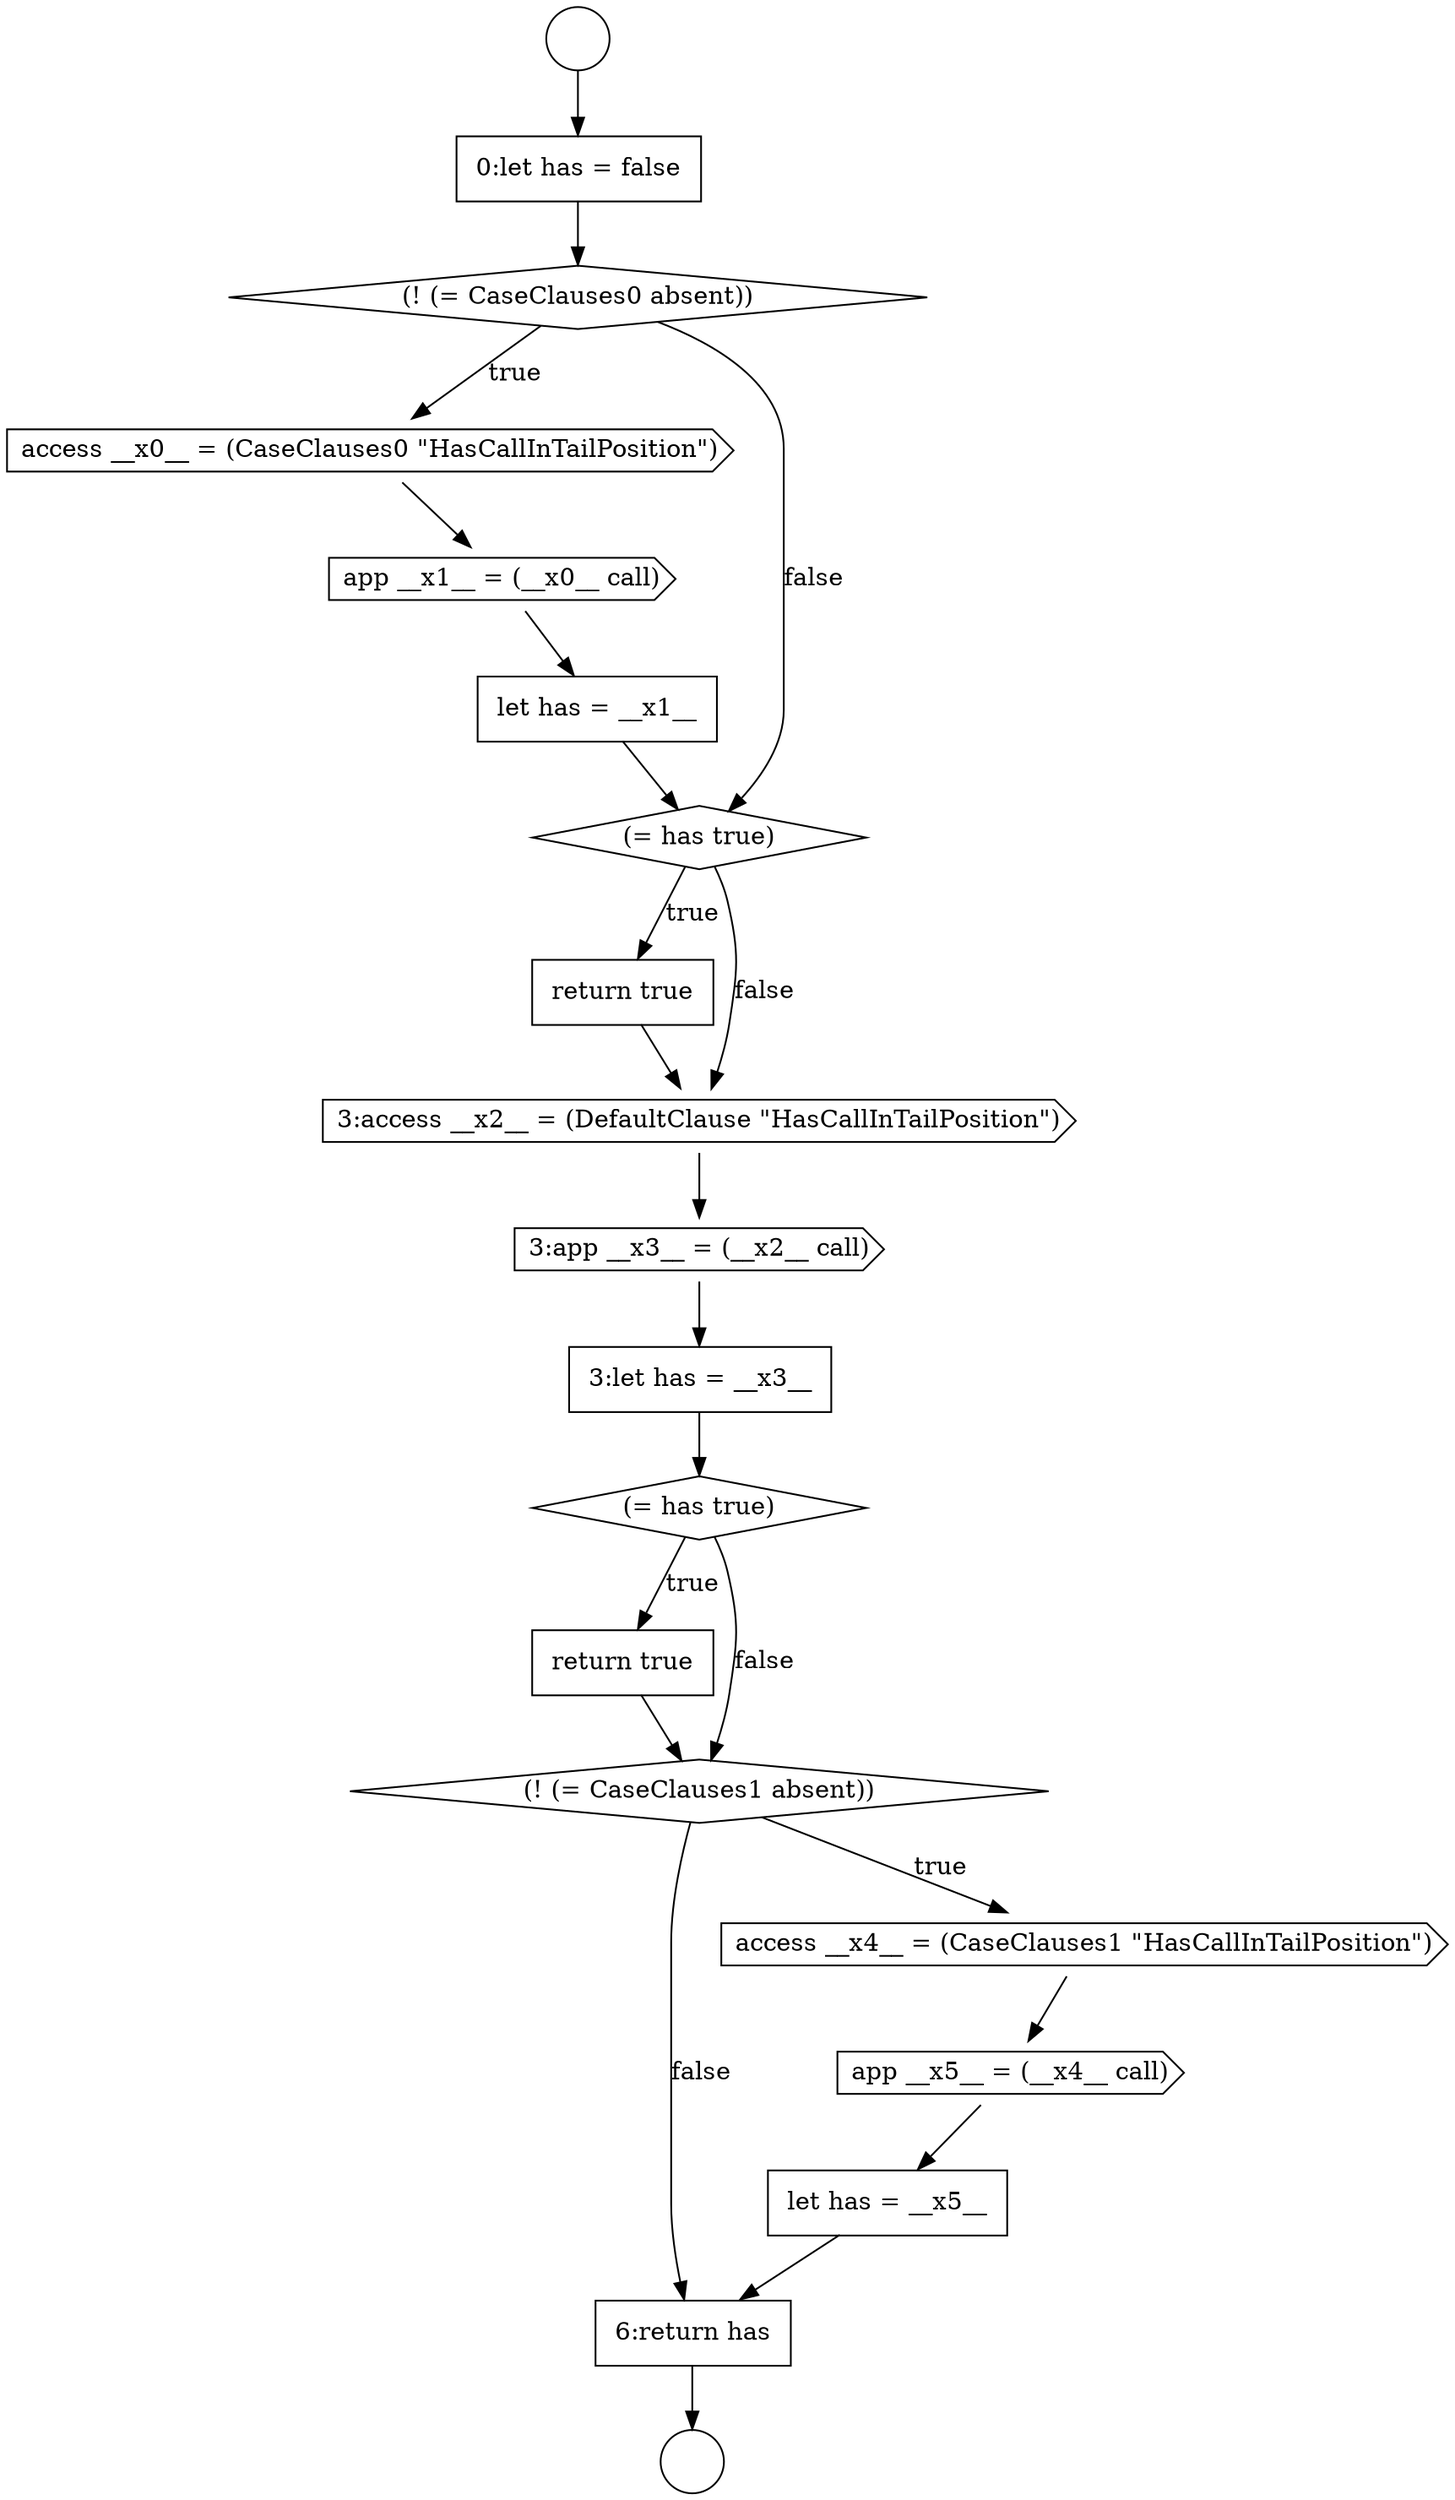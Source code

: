 digraph {
  node9818 [shape=none, margin=0, label=<<font color="black">
    <table border="0" cellborder="1" cellspacing="0" cellpadding="10">
      <tr><td align="left">6:return has</td></tr>
    </table>
  </font>> color="black" fillcolor="white" style=filled]
  node9805 [shape=cds, label=<<font color="black">app __x1__ = (__x0__ call)</font>> color="black" fillcolor="white" style=filled]
  node9800 [shape=circle label=" " color="black" fillcolor="white" style=filled]
  node9811 [shape=none, margin=0, label=<<font color="black">
    <table border="0" cellborder="1" cellspacing="0" cellpadding="10">
      <tr><td align="left">3:let has = __x3__</td></tr>
    </table>
  </font>> color="black" fillcolor="white" style=filled]
  node9817 [shape=none, margin=0, label=<<font color="black">
    <table border="0" cellborder="1" cellspacing="0" cellpadding="10">
      <tr><td align="left">let has = __x5__</td></tr>
    </table>
  </font>> color="black" fillcolor="white" style=filled]
  node9802 [shape=none, margin=0, label=<<font color="black">
    <table border="0" cellborder="1" cellspacing="0" cellpadding="10">
      <tr><td align="left">0:let has = false</td></tr>
    </table>
  </font>> color="black" fillcolor="white" style=filled]
  node9813 [shape=none, margin=0, label=<<font color="black">
    <table border="0" cellborder="1" cellspacing="0" cellpadding="10">
      <tr><td align="left">return true</td></tr>
    </table>
  </font>> color="black" fillcolor="white" style=filled]
  node9801 [shape=circle label=" " color="black" fillcolor="white" style=filled]
  node9814 [shape=diamond, label=<<font color="black">(! (= CaseClauses1 absent))</font>> color="black" fillcolor="white" style=filled]
  node9804 [shape=cds, label=<<font color="black">access __x0__ = (CaseClauses0 &quot;HasCallInTailPosition&quot;)</font>> color="black" fillcolor="white" style=filled]
  node9808 [shape=none, margin=0, label=<<font color="black">
    <table border="0" cellborder="1" cellspacing="0" cellpadding="10">
      <tr><td align="left">return true</td></tr>
    </table>
  </font>> color="black" fillcolor="white" style=filled]
  node9803 [shape=diamond, label=<<font color="black">(! (= CaseClauses0 absent))</font>> color="black" fillcolor="white" style=filled]
  node9807 [shape=diamond, label=<<font color="black">(= has true)</font>> color="black" fillcolor="white" style=filled]
  node9809 [shape=cds, label=<<font color="black">3:access __x2__ = (DefaultClause &quot;HasCallInTailPosition&quot;)</font>> color="black" fillcolor="white" style=filled]
  node9815 [shape=cds, label=<<font color="black">access __x4__ = (CaseClauses1 &quot;HasCallInTailPosition&quot;)</font>> color="black" fillcolor="white" style=filled]
  node9812 [shape=diamond, label=<<font color="black">(= has true)</font>> color="black" fillcolor="white" style=filled]
  node9806 [shape=none, margin=0, label=<<font color="black">
    <table border="0" cellborder="1" cellspacing="0" cellpadding="10">
      <tr><td align="left">let has = __x1__</td></tr>
    </table>
  </font>> color="black" fillcolor="white" style=filled]
  node9816 [shape=cds, label=<<font color="black">app __x5__ = (__x4__ call)</font>> color="black" fillcolor="white" style=filled]
  node9810 [shape=cds, label=<<font color="black">3:app __x3__ = (__x2__ call)</font>> color="black" fillcolor="white" style=filled]
  node9817 -> node9818 [ color="black"]
  node9812 -> node9813 [label=<<font color="black">true</font>> color="black"]
  node9812 -> node9814 [label=<<font color="black">false</font>> color="black"]
  node9813 -> node9814 [ color="black"]
  node9815 -> node9816 [ color="black"]
  node9814 -> node9815 [label=<<font color="black">true</font>> color="black"]
  node9814 -> node9818 [label=<<font color="black">false</font>> color="black"]
  node9809 -> node9810 [ color="black"]
  node9807 -> node9808 [label=<<font color="black">true</font>> color="black"]
  node9807 -> node9809 [label=<<font color="black">false</font>> color="black"]
  node9804 -> node9805 [ color="black"]
  node9818 -> node9801 [ color="black"]
  node9803 -> node9804 [label=<<font color="black">true</font>> color="black"]
  node9803 -> node9807 [label=<<font color="black">false</font>> color="black"]
  node9810 -> node9811 [ color="black"]
  node9811 -> node9812 [ color="black"]
  node9806 -> node9807 [ color="black"]
  node9802 -> node9803 [ color="black"]
  node9805 -> node9806 [ color="black"]
  node9800 -> node9802 [ color="black"]
  node9808 -> node9809 [ color="black"]
  node9816 -> node9817 [ color="black"]
}
